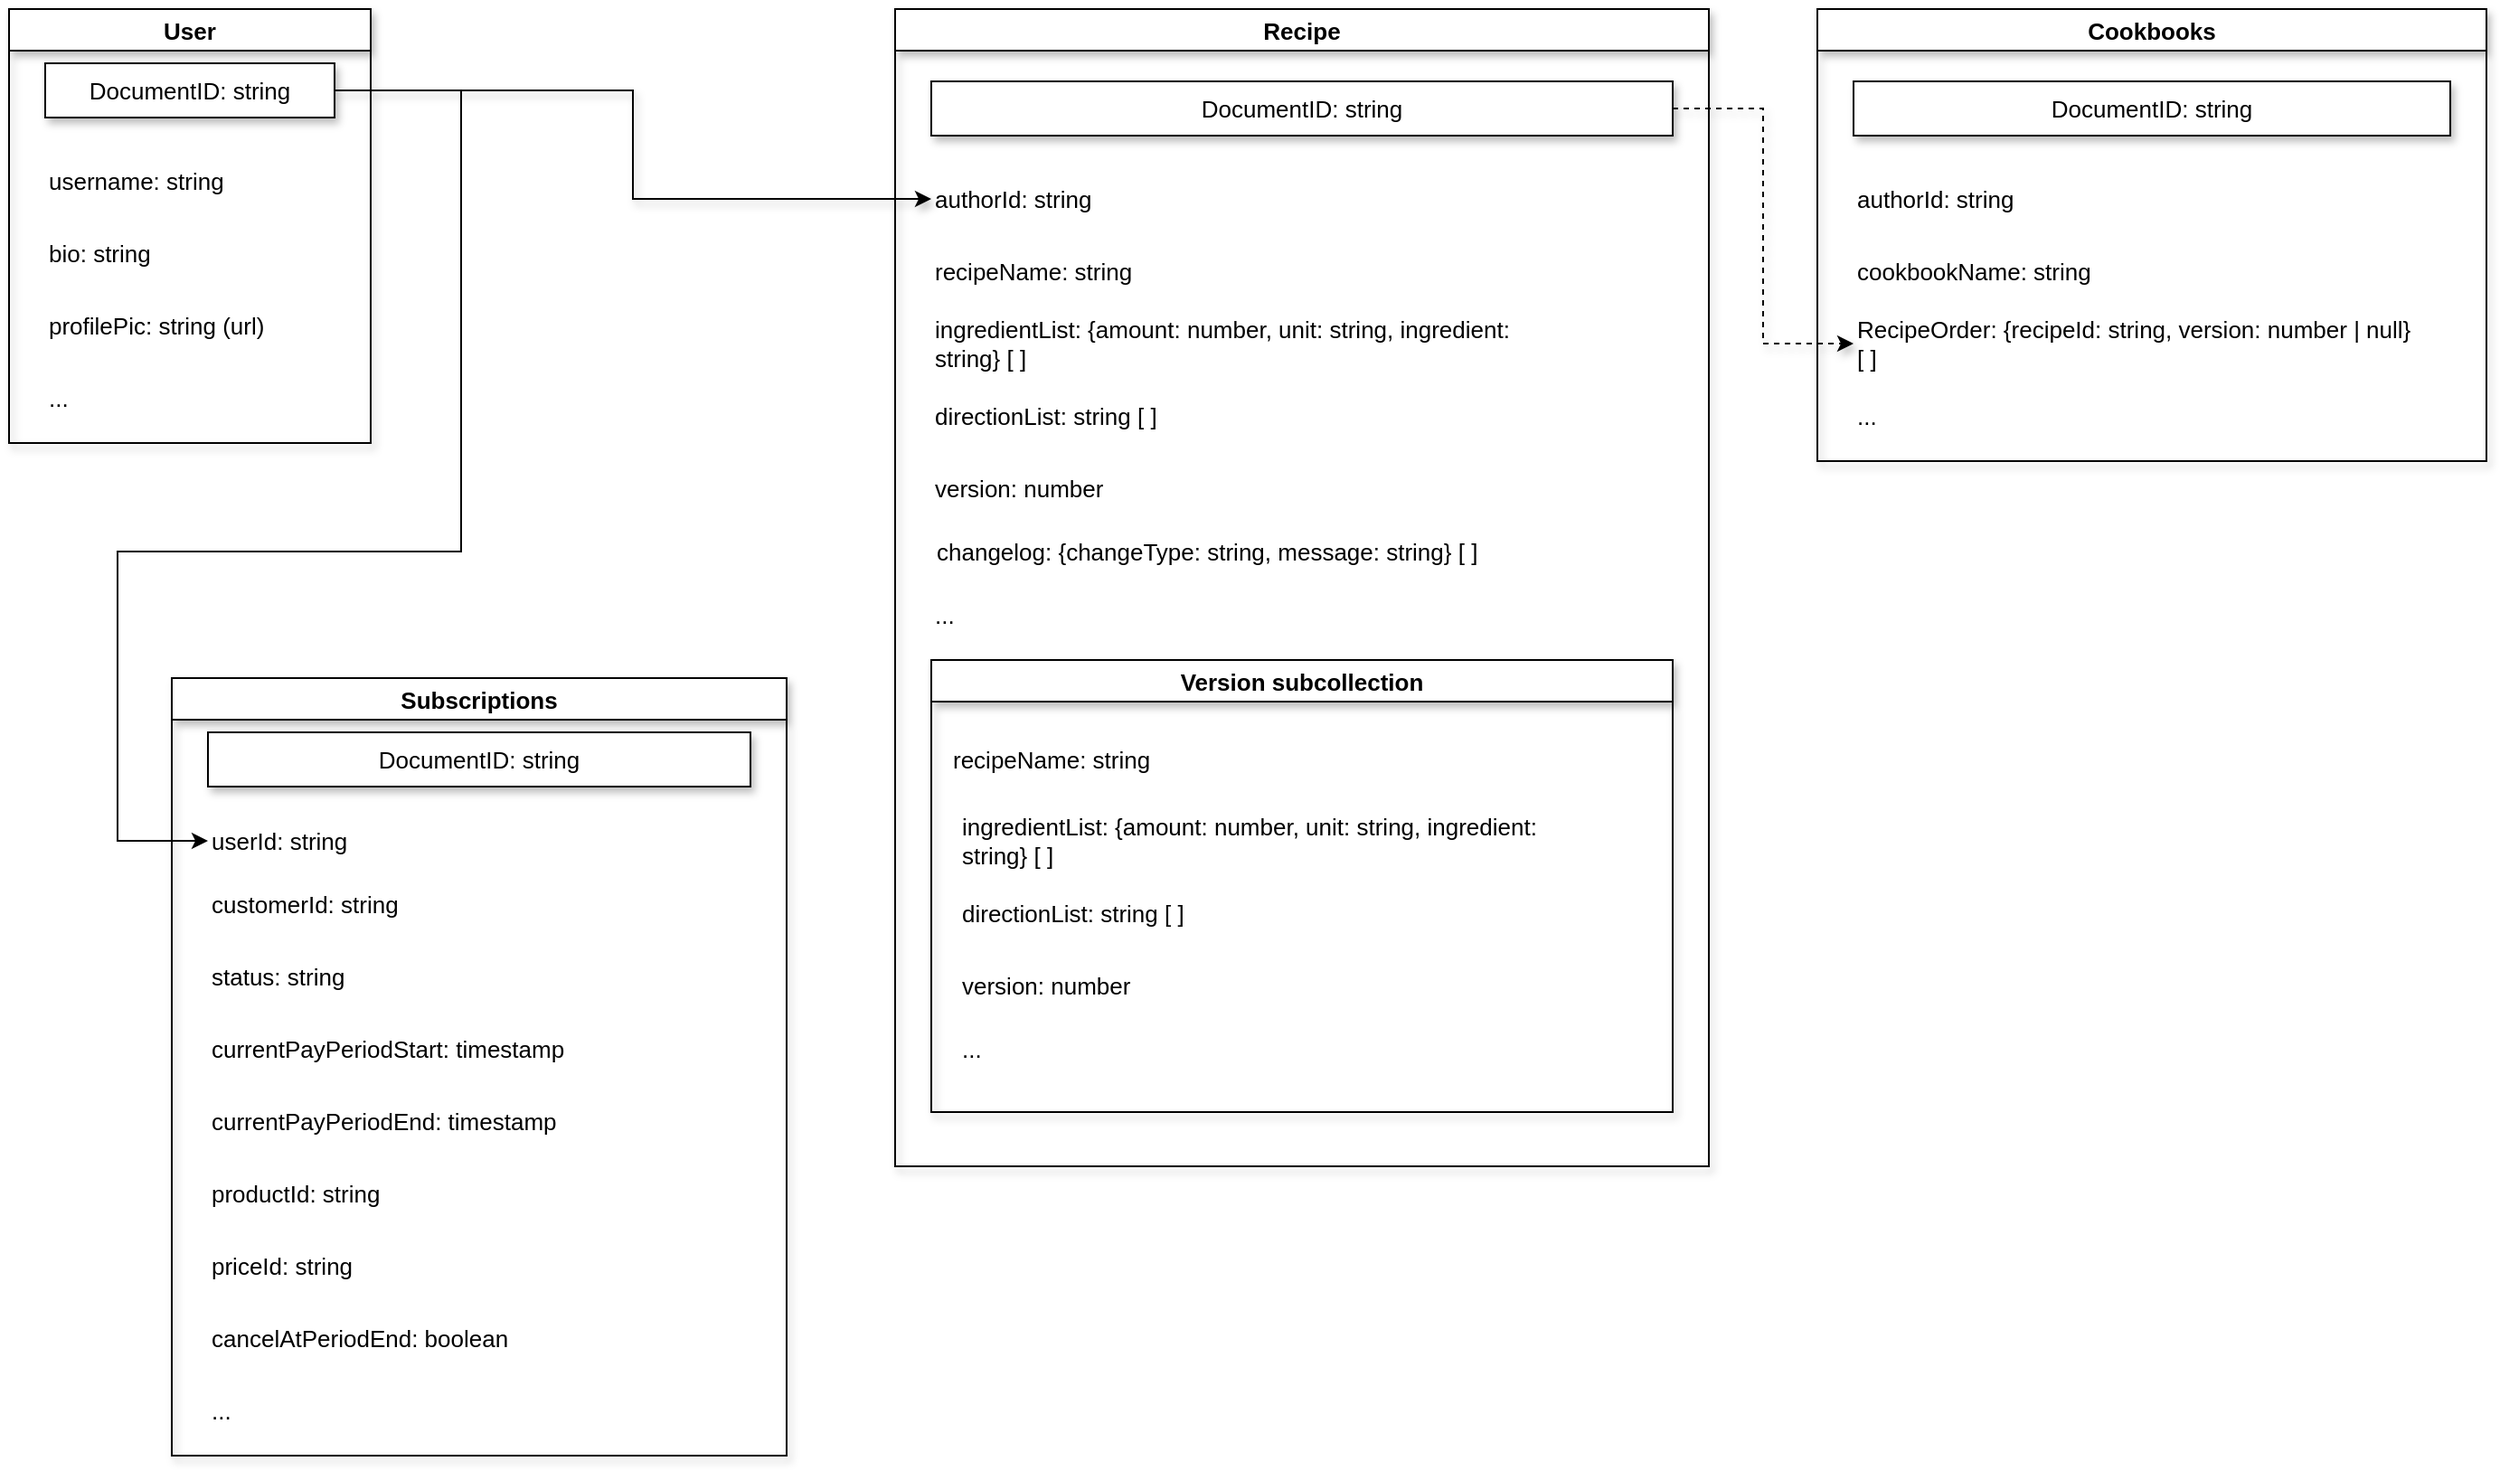 <mxfile version="28.2.7">
  <diagram name="Page-1" id="5FOJF0gd9t_eEFJKqArJ">
    <mxGraphModel dx="1366" dy="735" grid="1" gridSize="10" guides="1" tooltips="1" connect="1" arrows="1" fold="1" page="1" pageScale="1" pageWidth="850" pageHeight="1100" math="0" shadow="0">
      <root>
        <mxCell id="0" />
        <mxCell id="1" parent="0" />
        <mxCell id="czRxJOPBDMhskjSh1-7e-1" value="User" style="swimlane;whiteSpace=wrap;html=1;shadow=1;swimlaneLine=1;labelBackgroundColor=none;convertToSvg=1;fontSize=13;" vertex="1" parent="1">
          <mxGeometry x="70" y="90" width="200" height="240" as="geometry" />
        </mxCell>
        <mxCell id="czRxJOPBDMhskjSh1-7e-2" value="DocumentID: string" style="rounded=0;whiteSpace=wrap;html=1;shadow=1;swimlaneLine=1;labelBackgroundColor=none;convertToSvg=1;fontSize=13;" vertex="1" parent="czRxJOPBDMhskjSh1-7e-1">
          <mxGeometry x="20" y="30" width="160" height="30" as="geometry" />
        </mxCell>
        <mxCell id="czRxJOPBDMhskjSh1-7e-9" value="username: string" style="text;html=1;whiteSpace=wrap;align=left;verticalAlign=middle;rounded=0;shadow=1;swimlaneLine=1;labelBackgroundColor=none;convertToSvg=1;fontSize=13;" vertex="1" parent="czRxJOPBDMhskjSh1-7e-1">
          <mxGeometry x="20" y="80" width="160" height="30" as="geometry" />
        </mxCell>
        <mxCell id="czRxJOPBDMhskjSh1-7e-10" value="bio: string" style="text;html=1;whiteSpace=wrap;align=left;verticalAlign=middle;rounded=0;shadow=1;swimlaneLine=1;labelBackgroundColor=none;convertToSvg=1;fontSize=13;" vertex="1" parent="czRxJOPBDMhskjSh1-7e-1">
          <mxGeometry x="20" y="120" width="160" height="30" as="geometry" />
        </mxCell>
        <mxCell id="czRxJOPBDMhskjSh1-7e-11" value="profilePic: string (url)" style="text;html=1;whiteSpace=wrap;align=left;verticalAlign=middle;rounded=0;shadow=1;swimlaneLine=1;labelBackgroundColor=none;convertToSvg=1;fontSize=13;" vertex="1" parent="czRxJOPBDMhskjSh1-7e-1">
          <mxGeometry x="20" y="160" width="160" height="30" as="geometry" />
        </mxCell>
        <mxCell id="czRxJOPBDMhskjSh1-7e-21" value="..." style="text;html=1;whiteSpace=wrap;align=left;verticalAlign=middle;rounded=0;shadow=1;swimlaneLine=1;labelBackgroundColor=none;convertToSvg=1;fontSize=13;" vertex="1" parent="czRxJOPBDMhskjSh1-7e-1">
          <mxGeometry x="20" y="200" width="160" height="30" as="geometry" />
        </mxCell>
        <mxCell id="czRxJOPBDMhskjSh1-7e-12" value="Recipe" style="swimlane;whiteSpace=wrap;html=1;shadow=1;swimlaneLine=1;labelBackgroundColor=none;convertToSvg=1;fontSize=13;" vertex="1" parent="1">
          <mxGeometry x="560" y="90" width="450" height="640" as="geometry" />
        </mxCell>
        <mxCell id="czRxJOPBDMhskjSh1-7e-14" value="recipeName: string" style="text;html=1;whiteSpace=wrap;align=left;verticalAlign=middle;rounded=0;shadow=1;swimlaneLine=1;labelBackgroundColor=none;convertToSvg=1;fontSize=13;" vertex="1" parent="czRxJOPBDMhskjSh1-7e-12">
          <mxGeometry x="20" y="130" width="150" height="30" as="geometry" />
        </mxCell>
        <mxCell id="czRxJOPBDMhskjSh1-7e-15" value="ingredientList: {amount: number, unit: string, ingredient: string} [ ]" style="text;html=1;whiteSpace=wrap;align=left;verticalAlign=middle;rounded=0;shadow=1;swimlaneLine=1;labelBackgroundColor=none;convertToSvg=1;fontSize=13;" vertex="1" parent="czRxJOPBDMhskjSh1-7e-12">
          <mxGeometry x="20" y="170" width="350" height="30" as="geometry" />
        </mxCell>
        <mxCell id="czRxJOPBDMhskjSh1-7e-16" value="directionList: string [ ]" style="text;html=1;whiteSpace=wrap;align=left;verticalAlign=middle;rounded=0;shadow=1;swimlaneLine=1;labelBackgroundColor=none;convertToSvg=1;fontSize=13;" vertex="1" parent="czRxJOPBDMhskjSh1-7e-12">
          <mxGeometry x="20" y="210" width="160" height="30" as="geometry" />
        </mxCell>
        <mxCell id="czRxJOPBDMhskjSh1-7e-18" value="authorId: string" style="text;html=1;whiteSpace=wrap;align=left;verticalAlign=middle;rounded=0;shadow=1;swimlaneLine=1;labelBackgroundColor=none;convertToSvg=1;fontSize=13;" vertex="1" parent="czRxJOPBDMhskjSh1-7e-12">
          <mxGeometry x="20" y="90" width="160" height="30" as="geometry" />
        </mxCell>
        <mxCell id="czRxJOPBDMhskjSh1-7e-20" value="DocumentID: string" style="rounded=0;whiteSpace=wrap;html=1;shadow=1;swimlaneLine=1;labelBackgroundColor=none;convertToSvg=1;fontSize=13;" vertex="1" parent="czRxJOPBDMhskjSh1-7e-12">
          <mxGeometry x="20" y="40" width="410" height="30" as="geometry" />
        </mxCell>
        <mxCell id="czRxJOPBDMhskjSh1-7e-28" value="version: number" style="text;html=1;whiteSpace=wrap;align=left;verticalAlign=middle;rounded=0;shadow=1;swimlaneLine=1;labelBackgroundColor=none;convertToSvg=1;fontSize=13;" vertex="1" parent="czRxJOPBDMhskjSh1-7e-12">
          <mxGeometry x="20" y="250" width="160" height="30" as="geometry" />
        </mxCell>
        <mxCell id="czRxJOPBDMhskjSh1-7e-30" value="changelog: {changeType: string, message: string} [ ]" style="text;html=1;whiteSpace=wrap;align=left;verticalAlign=middle;rounded=0;shadow=1;swimlaneLine=1;labelBackgroundColor=none;convertToSvg=1;fontSize=13;" vertex="1" parent="czRxJOPBDMhskjSh1-7e-12">
          <mxGeometry x="21" y="285" width="370" height="30" as="geometry" />
        </mxCell>
        <mxCell id="czRxJOPBDMhskjSh1-7e-34" value="Version subcollection" style="swimlane;whiteSpace=wrap;html=1;shadow=1;swimlaneLine=1;labelBackgroundColor=none;convertToSvg=1;fontSize=13;" vertex="1" parent="czRxJOPBDMhskjSh1-7e-12">
          <mxGeometry x="20" y="360" width="410" height="250" as="geometry" />
        </mxCell>
        <mxCell id="czRxJOPBDMhskjSh1-7e-35" value="recipeName: string" style="text;html=1;whiteSpace=wrap;align=left;verticalAlign=middle;rounded=0;shadow=1;swimlaneLine=1;labelBackgroundColor=none;convertToSvg=1;fontSize=13;" vertex="1" parent="czRxJOPBDMhskjSh1-7e-34">
          <mxGeometry x="10" y="40" width="150" height="30" as="geometry" />
        </mxCell>
        <mxCell id="czRxJOPBDMhskjSh1-7e-36" value="ingredientList: {amount: number, unit: string, ingredient: string} [ ]" style="text;html=1;whiteSpace=wrap;align=left;verticalAlign=middle;rounded=0;shadow=1;swimlaneLine=1;labelBackgroundColor=none;convertToSvg=1;fontSize=13;" vertex="1" parent="czRxJOPBDMhskjSh1-7e-34">
          <mxGeometry x="15" y="85" width="350" height="30" as="geometry" />
        </mxCell>
        <mxCell id="czRxJOPBDMhskjSh1-7e-37" value="directionList: string [ ]" style="text;html=1;whiteSpace=wrap;align=left;verticalAlign=middle;rounded=0;shadow=1;swimlaneLine=1;labelBackgroundColor=none;convertToSvg=1;fontSize=13;" vertex="1" parent="czRxJOPBDMhskjSh1-7e-34">
          <mxGeometry x="15" y="125" width="160" height="30" as="geometry" />
        </mxCell>
        <mxCell id="czRxJOPBDMhskjSh1-7e-38" value="version: number" style="text;html=1;whiteSpace=wrap;align=left;verticalAlign=middle;rounded=0;shadow=1;swimlaneLine=1;labelBackgroundColor=none;convertToSvg=1;fontSize=13;" vertex="1" parent="czRxJOPBDMhskjSh1-7e-34">
          <mxGeometry x="15" y="165" width="160" height="30" as="geometry" />
        </mxCell>
        <mxCell id="czRxJOPBDMhskjSh1-7e-39" value="..." style="text;html=1;whiteSpace=wrap;align=left;verticalAlign=middle;rounded=0;shadow=1;swimlaneLine=1;labelBackgroundColor=none;convertToSvg=1;fontSize=13;" vertex="1" parent="czRxJOPBDMhskjSh1-7e-34">
          <mxGeometry x="15" y="200" width="160" height="30" as="geometry" />
        </mxCell>
        <mxCell id="czRxJOPBDMhskjSh1-7e-40" value="..." style="text;html=1;whiteSpace=wrap;align=left;verticalAlign=middle;rounded=0;shadow=1;swimlaneLine=1;labelBackgroundColor=none;convertToSvg=1;fontSize=13;" vertex="1" parent="czRxJOPBDMhskjSh1-7e-12">
          <mxGeometry x="20" y="320" width="160" height="30" as="geometry" />
        </mxCell>
        <mxCell id="czRxJOPBDMhskjSh1-7e-19" style="edgeStyle=orthogonalEdgeStyle;rounded=0;orthogonalLoop=1;jettySize=auto;html=1;entryX=0;entryY=0.5;entryDx=0;entryDy=0;shadow=1;swimlaneLine=1;labelBackgroundColor=none;convertToSvg=1;fontSize=13;" edge="1" parent="1" source="czRxJOPBDMhskjSh1-7e-2" target="czRxJOPBDMhskjSh1-7e-18">
          <mxGeometry relative="1" as="geometry" />
        </mxCell>
        <mxCell id="czRxJOPBDMhskjSh1-7e-22" value="Cookbooks" style="swimlane;whiteSpace=wrap;html=1;shadow=1;swimlaneLine=1;labelBackgroundColor=none;convertToSvg=1;fontSize=13;" vertex="1" parent="1">
          <mxGeometry x="1070" y="90" width="370" height="250" as="geometry" />
        </mxCell>
        <mxCell id="czRxJOPBDMhskjSh1-7e-23" value="cookbookName: string" style="text;html=1;whiteSpace=wrap;align=left;verticalAlign=middle;rounded=0;shadow=1;swimlaneLine=1;labelBackgroundColor=none;convertToSvg=1;fontSize=13;" vertex="1" parent="czRxJOPBDMhskjSh1-7e-22">
          <mxGeometry x="20" y="130" width="150" height="30" as="geometry" />
        </mxCell>
        <mxCell id="czRxJOPBDMhskjSh1-7e-24" value="RecipeOrder: {recipeId: string, version: number | null} [ ]" style="text;html=1;whiteSpace=wrap;align=left;verticalAlign=middle;rounded=0;shadow=1;swimlaneLine=1;labelBackgroundColor=none;convertToSvg=1;fontSize=13;" vertex="1" parent="czRxJOPBDMhskjSh1-7e-22">
          <mxGeometry x="20" y="170" width="310" height="30" as="geometry" />
        </mxCell>
        <mxCell id="czRxJOPBDMhskjSh1-7e-25" value="..." style="text;html=1;whiteSpace=wrap;align=left;verticalAlign=middle;rounded=0;shadow=1;swimlaneLine=1;labelBackgroundColor=none;convertToSvg=1;fontSize=13;" vertex="1" parent="czRxJOPBDMhskjSh1-7e-22">
          <mxGeometry x="20" y="210" width="160" height="30" as="geometry" />
        </mxCell>
        <mxCell id="czRxJOPBDMhskjSh1-7e-26" value="authorId: string" style="text;html=1;whiteSpace=wrap;align=left;verticalAlign=middle;rounded=0;shadow=1;swimlaneLine=1;labelBackgroundColor=none;convertToSvg=1;fontSize=13;" vertex="1" parent="czRxJOPBDMhskjSh1-7e-22">
          <mxGeometry x="20" y="90" width="160" height="30" as="geometry" />
        </mxCell>
        <mxCell id="czRxJOPBDMhskjSh1-7e-27" value="DocumentID: string" style="rounded=0;whiteSpace=wrap;html=1;shadow=1;swimlaneLine=1;labelBackgroundColor=none;convertToSvg=1;fontSize=13;" vertex="1" parent="czRxJOPBDMhskjSh1-7e-22">
          <mxGeometry x="20" y="40" width="330" height="30" as="geometry" />
        </mxCell>
        <mxCell id="czRxJOPBDMhskjSh1-7e-41" style="edgeStyle=orthogonalEdgeStyle;rounded=0;orthogonalLoop=1;jettySize=auto;html=1;entryX=0;entryY=0.5;entryDx=0;entryDy=0;dashed=1;shadow=1;swimlaneLine=1;labelBackgroundColor=none;convertToSvg=1;fontSize=13;" edge="1" parent="1" source="czRxJOPBDMhskjSh1-7e-20" target="czRxJOPBDMhskjSh1-7e-24">
          <mxGeometry relative="1" as="geometry" />
        </mxCell>
        <mxCell id="czRxJOPBDMhskjSh1-7e-44" value="Subscriptions" style="swimlane;whiteSpace=wrap;html=1;shadow=1;swimlaneLine=1;labelBackgroundColor=none;convertToSvg=1;fontSize=13;" vertex="1" parent="1">
          <mxGeometry x="160" y="460" width="340" height="430" as="geometry" />
        </mxCell>
        <mxCell id="czRxJOPBDMhskjSh1-7e-45" value="DocumentID: string" style="rounded=0;whiteSpace=wrap;html=1;shadow=1;swimlaneLine=1;labelBackgroundColor=none;convertToSvg=1;fontSize=13;" vertex="1" parent="czRxJOPBDMhskjSh1-7e-44">
          <mxGeometry x="20" y="30" width="300" height="30" as="geometry" />
        </mxCell>
        <mxCell id="czRxJOPBDMhskjSh1-7e-46" value="userId: string" style="text;html=1;whiteSpace=wrap;align=left;verticalAlign=middle;rounded=0;shadow=1;swimlaneLine=1;labelBackgroundColor=none;convertToSvg=1;fontSize=13;" vertex="1" parent="czRxJOPBDMhskjSh1-7e-44">
          <mxGeometry x="20" y="75" width="160" height="30" as="geometry" />
        </mxCell>
        <mxCell id="czRxJOPBDMhskjSh1-7e-47" value="customerId: string" style="text;html=1;whiteSpace=wrap;align=left;verticalAlign=middle;rounded=0;shadow=1;swimlaneLine=1;labelBackgroundColor=none;convertToSvg=1;fontSize=13;" vertex="1" parent="czRxJOPBDMhskjSh1-7e-44">
          <mxGeometry x="20" y="110" width="160" height="30" as="geometry" />
        </mxCell>
        <mxCell id="czRxJOPBDMhskjSh1-7e-48" value="status: string" style="text;html=1;whiteSpace=wrap;align=left;verticalAlign=middle;rounded=0;shadow=1;swimlaneLine=1;labelBackgroundColor=none;convertToSvg=1;fontSize=13;" vertex="1" parent="czRxJOPBDMhskjSh1-7e-44">
          <mxGeometry x="20" y="150" width="160" height="30" as="geometry" />
        </mxCell>
        <mxCell id="czRxJOPBDMhskjSh1-7e-52" value="currentPayPeriodStart: timestamp" style="text;html=1;whiteSpace=wrap;align=left;verticalAlign=middle;rounded=0;shadow=1;swimlaneLine=1;labelBackgroundColor=none;convertToSvg=1;fontSize=13;" vertex="1" parent="czRxJOPBDMhskjSh1-7e-44">
          <mxGeometry x="20" y="190" width="270" height="30" as="geometry" />
        </mxCell>
        <mxCell id="czRxJOPBDMhskjSh1-7e-53" value="currentPayPeriodEnd: timestamp" style="text;html=1;whiteSpace=wrap;align=left;verticalAlign=middle;rounded=0;shadow=1;swimlaneLine=1;labelBackgroundColor=none;convertToSvg=1;fontSize=13;" vertex="1" parent="czRxJOPBDMhskjSh1-7e-44">
          <mxGeometry x="20" y="230" width="270" height="30" as="geometry" />
        </mxCell>
        <mxCell id="czRxJOPBDMhskjSh1-7e-54" value="productId: string" style="text;html=1;whiteSpace=wrap;align=left;verticalAlign=middle;rounded=0;shadow=1;swimlaneLine=1;labelBackgroundColor=none;convertToSvg=1;fontSize=13;" vertex="1" parent="czRxJOPBDMhskjSh1-7e-44">
          <mxGeometry x="20" y="270" width="270" height="30" as="geometry" />
        </mxCell>
        <mxCell id="czRxJOPBDMhskjSh1-7e-56" value="priceId: string" style="text;html=1;whiteSpace=wrap;align=left;verticalAlign=middle;rounded=0;shadow=1;swimlaneLine=1;labelBackgroundColor=none;convertToSvg=1;fontSize=13;" vertex="1" parent="czRxJOPBDMhskjSh1-7e-44">
          <mxGeometry x="20" y="310" width="270" height="30" as="geometry" />
        </mxCell>
        <mxCell id="czRxJOPBDMhskjSh1-7e-57" value="cancelAtPeriodEnd: boolean" style="text;html=1;whiteSpace=wrap;align=left;verticalAlign=middle;rounded=0;shadow=1;swimlaneLine=1;labelBackgroundColor=none;convertToSvg=1;fontSize=13;" vertex="1" parent="czRxJOPBDMhskjSh1-7e-44">
          <mxGeometry x="20" y="350" width="270" height="30" as="geometry" />
        </mxCell>
        <mxCell id="czRxJOPBDMhskjSh1-7e-58" value="..." style="text;html=1;whiteSpace=wrap;align=left;verticalAlign=middle;rounded=0;shadow=1;swimlaneLine=1;labelBackgroundColor=none;convertToSvg=1;fontSize=13;" vertex="1" parent="czRxJOPBDMhskjSh1-7e-44">
          <mxGeometry x="20" y="390" width="270" height="30" as="geometry" />
        </mxCell>
        <mxCell id="czRxJOPBDMhskjSh1-7e-51" style="edgeStyle=orthogonalEdgeStyle;rounded=0;orthogonalLoop=1;jettySize=auto;html=1;exitX=1;exitY=0.5;exitDx=0;exitDy=0;" edge="1" parent="1" source="czRxJOPBDMhskjSh1-7e-2">
          <mxGeometry relative="1" as="geometry">
            <mxPoint x="180" y="550" as="targetPoint" />
            <mxPoint x="140" y="150" as="sourcePoint" />
            <Array as="points">
              <mxPoint x="320" y="135" />
              <mxPoint x="320" y="390" />
              <mxPoint x="130" y="390" />
              <mxPoint x="130" y="550" />
            </Array>
          </mxGeometry>
        </mxCell>
      </root>
    </mxGraphModel>
  </diagram>
</mxfile>
